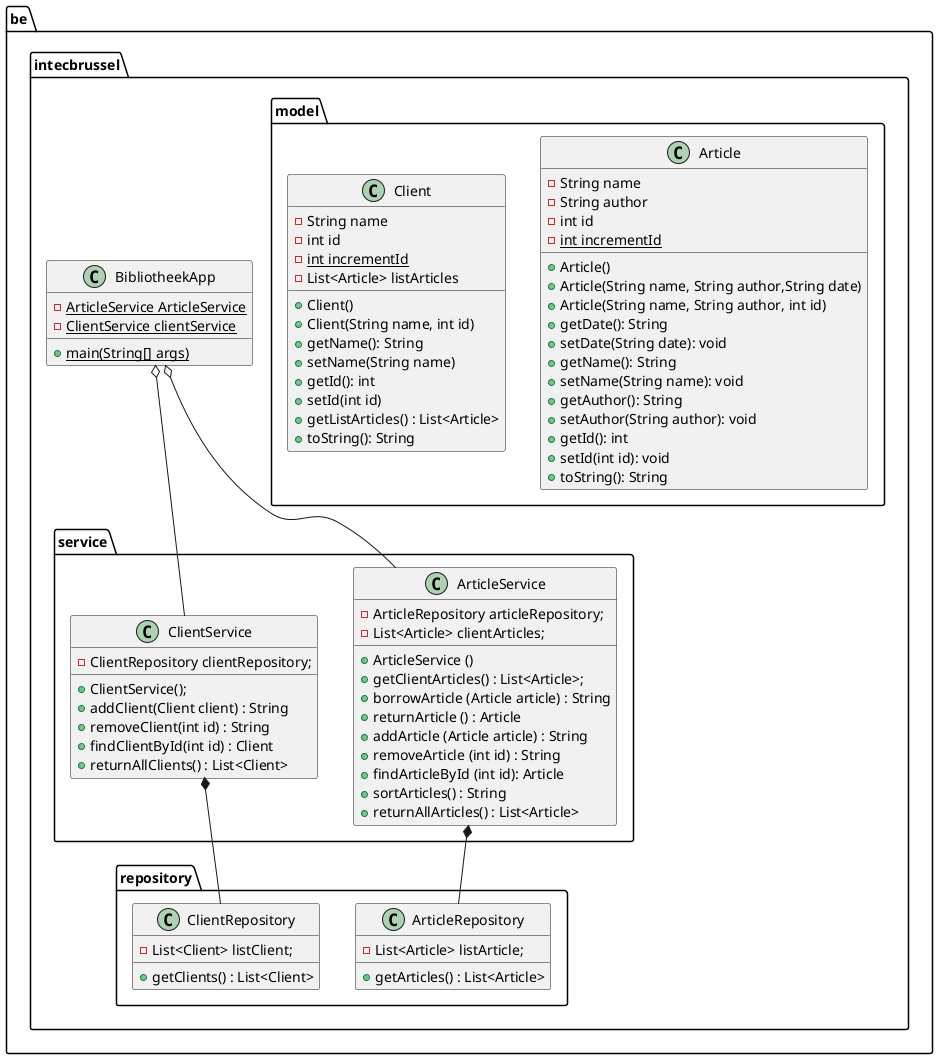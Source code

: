 @startuml

package be.intecbrussel {
    package model {
        class Article {
        - String name
        - String author
        - int id
        {static}-int incrementId
        + Article()
        + Article(String name, String author,String date)
        + Article(String name, String author, int id)
        + getDate(): String
        + setDate(String date): void
        + getName(): String
        + setName(String name): void
        + getAuthor(): String
        + setAuthor(String author): void
        + getId(): int
        + setId(int id): void
        + toString(): String
        }

        class Client {
        - String name
        - int id
        {static}-int incrementId
        -List<Article> listArticles
        + Client()
        + Client(String name, int id)
        + getName(): String
        + setName(String name)
        + getId(): int
        + setId(int id)
        + getListArticles() : List<Article>
        + toString(): String
        }
    }

    package repository {
        class ArticleRepository {
        -List<Article> listArticle;
        +getArticles() : List<Article>
        }

        class ClientRepository {
        -List<Client> listClient;
        +getClients() : List<Client>
        }
    }

    package service {
        class ClientService {
        -ClientRepository clientRepository;
        +ClientService();
        +addClient(Client client) : String
        +removeClient(int id) : String
        +findClientById(int id) : Client
        + returnAllClients() : List<Client>
        }

        class ArticleService {
        - ArticleRepository articleRepository;
        - List<Article> clientArticles;
        + ArticleService ()
        + getClientArticles() : List<Article>;
        + borrowArticle (Article article) : String
        + returnArticle () : Article
        + addArticle (Article article) : String
        + removeArticle (int id) : String
        + findArticleById (int id): Article
        + sortArticles() : String
        + returnAllArticles() : List<Article>
        }
    }

    class BibliotheekApp {
        {static}-ArticleService ArticleService
        {static}-ClientService clientService
        {static}+main(String[] args)

    }

    ArticleService *-- ArticleRepository
    ClientService *-- ClientRepository
    BibliotheekApp o-- ArticleService
    BibliotheekApp o-- ClientService
}
@enduml